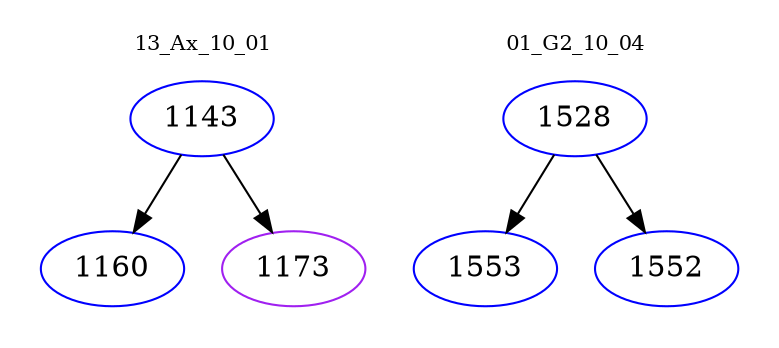 digraph{
subgraph cluster_0 {
color = white
label = "13_Ax_10_01";
fontsize=10;
T0_1143 [label="1143", color="blue"]
T0_1143 -> T0_1160 [color="black"]
T0_1160 [label="1160", color="blue"]
T0_1143 -> T0_1173 [color="black"]
T0_1173 [label="1173", color="purple"]
}
subgraph cluster_1 {
color = white
label = "01_G2_10_04";
fontsize=10;
T1_1528 [label="1528", color="blue"]
T1_1528 -> T1_1553 [color="black"]
T1_1553 [label="1553", color="blue"]
T1_1528 -> T1_1552 [color="black"]
T1_1552 [label="1552", color="blue"]
}
}
